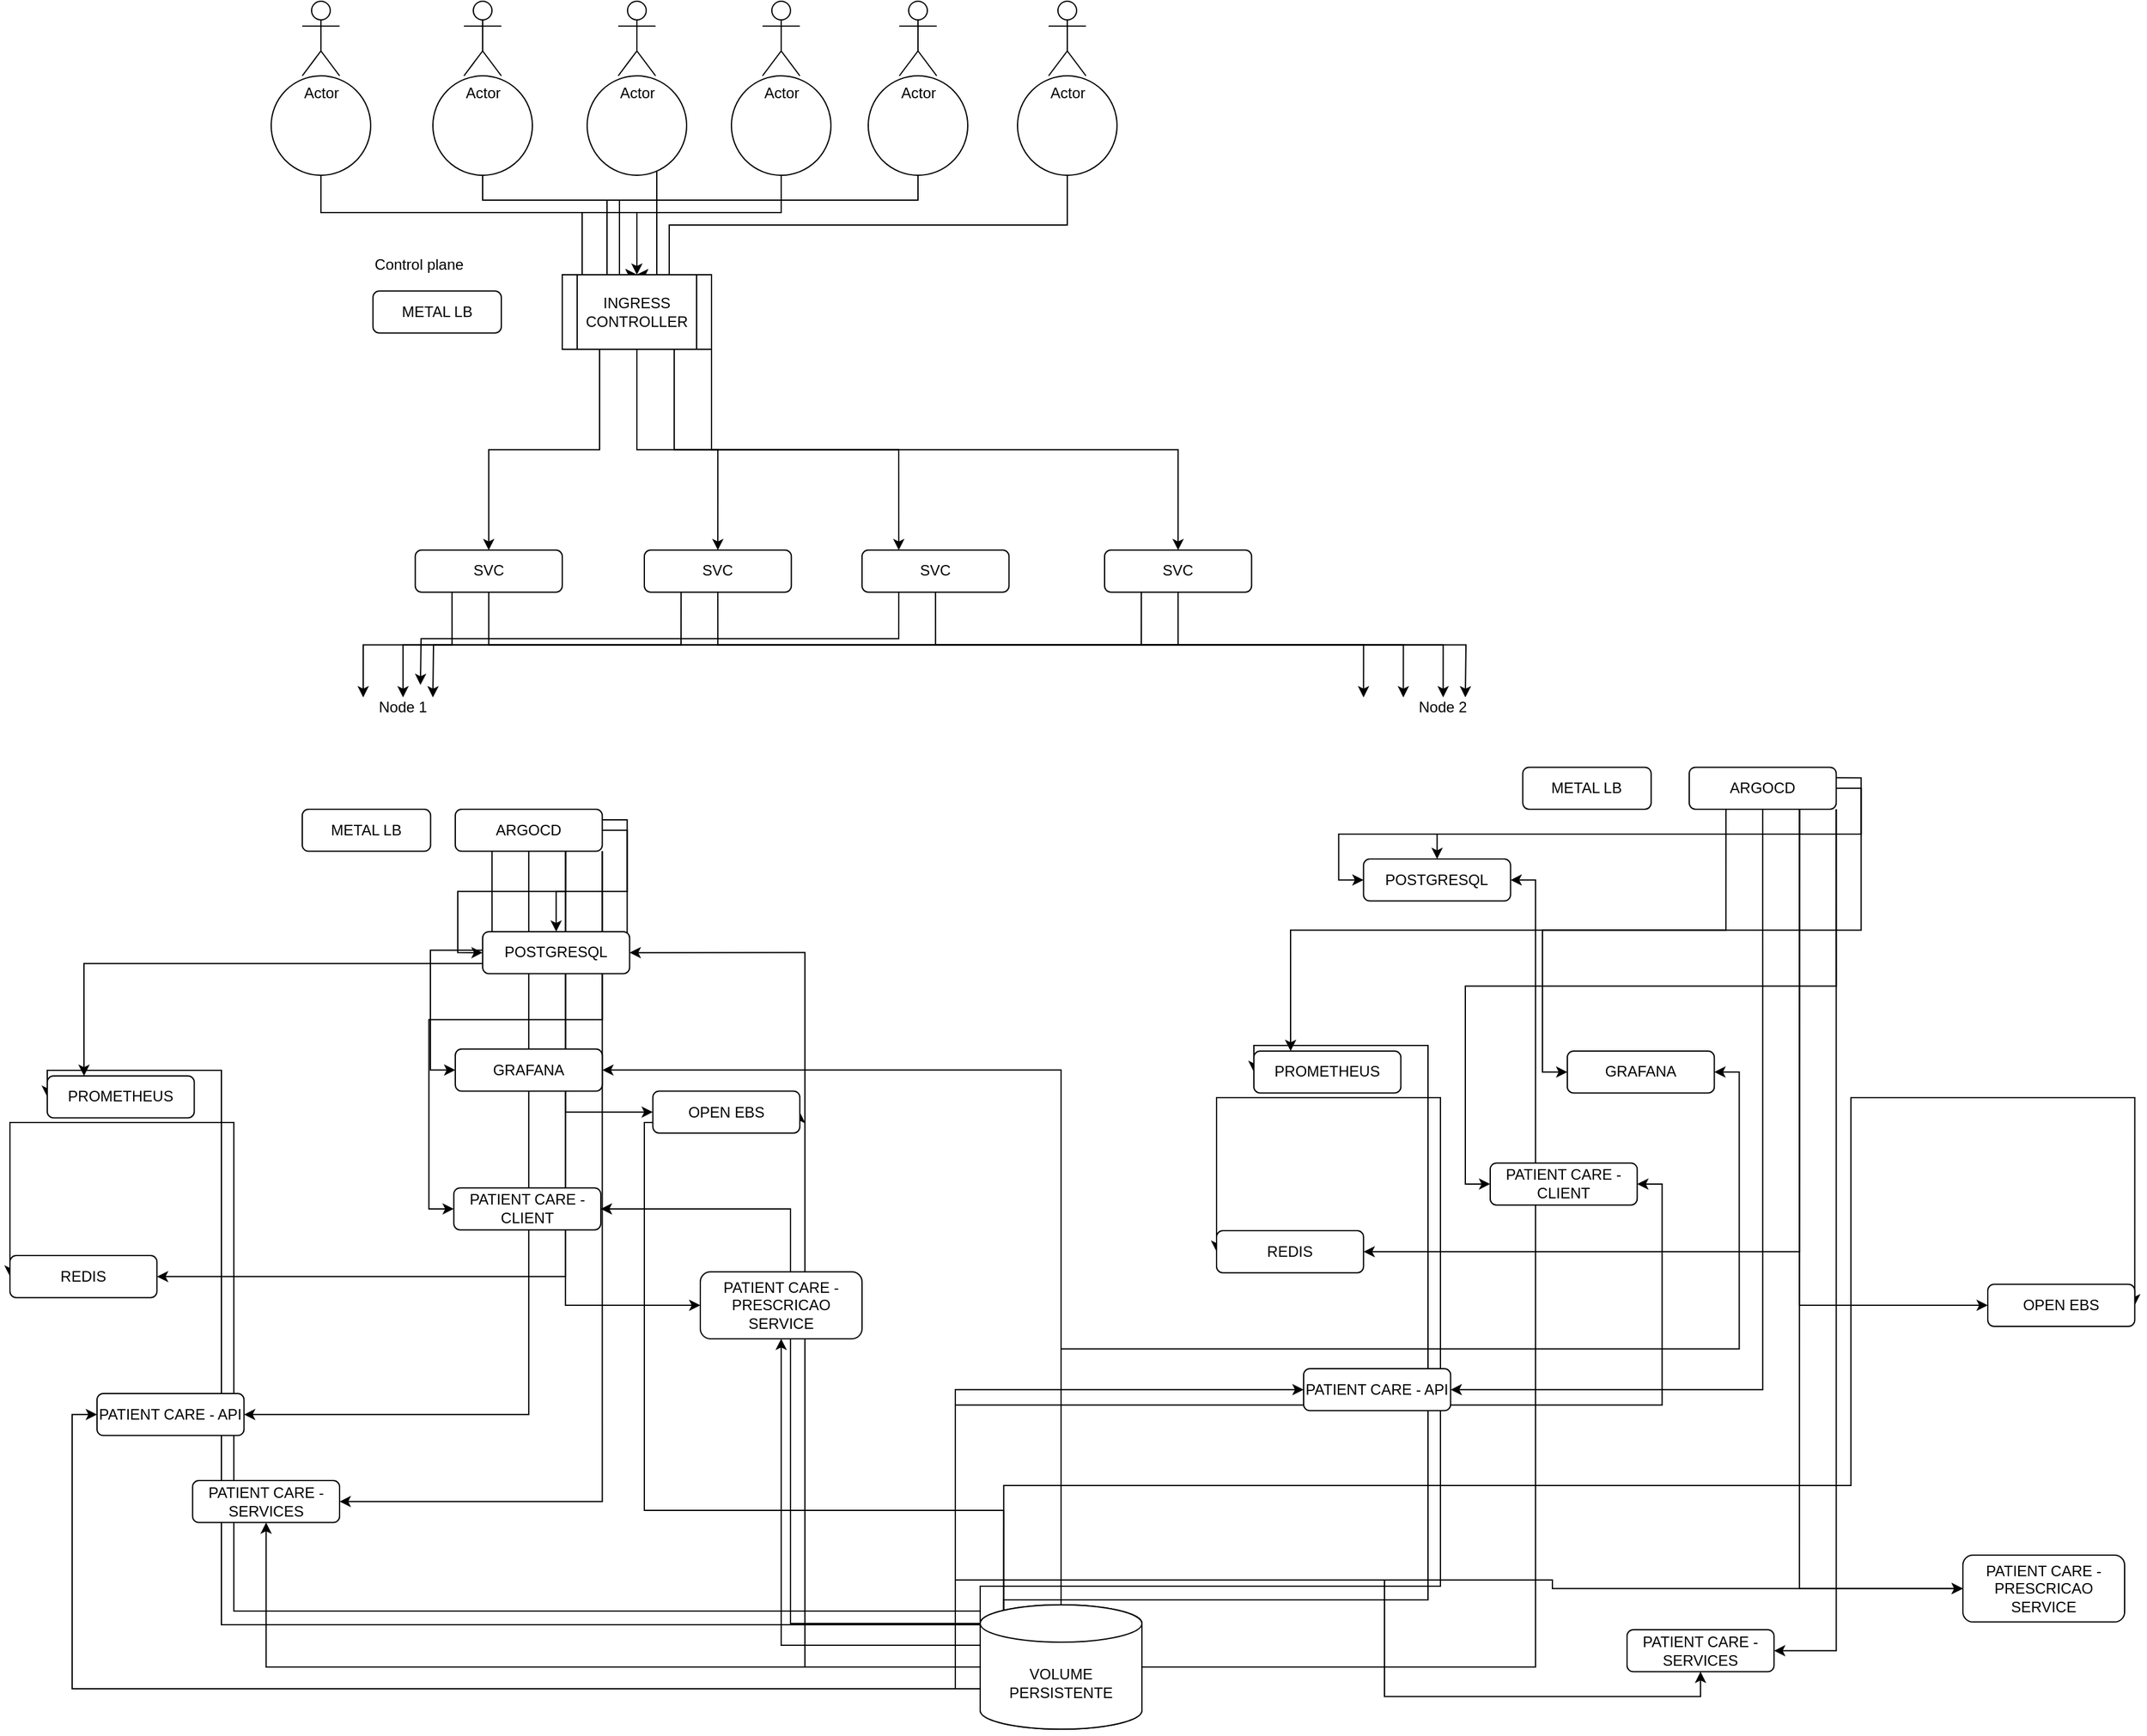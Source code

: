 <mxfile version="20.8.23" type="github">
  <diagram name="Página-1" id="4mrONQsCcR9hquS0WGVj">
    <mxGraphModel dx="2261" dy="1925" grid="1" gridSize="10" guides="1" tooltips="1" connect="1" arrows="1" fold="1" page="1" pageScale="1" pageWidth="827" pageHeight="1169" math="0" shadow="0">
      <root>
        <mxCell id="0" />
        <mxCell id="1" parent="0" />
        <mxCell id="QTGlHq5i6ZovdwPENI3X-23" style="edgeStyle=orthogonalEdgeStyle;rounded=0;orthogonalLoop=1;jettySize=auto;html=1;" parent="1" source="QTGlHq5i6ZovdwPENI3X-11" edge="1">
          <mxGeometry relative="1" as="geometry">
            <mxPoint x="374.0" y="160" as="targetPoint" />
            <Array as="points">
              <mxPoint x="120" y="110" />
              <mxPoint x="374" y="110" />
            </Array>
          </mxGeometry>
        </mxCell>
        <mxCell id="QTGlHq5i6ZovdwPENI3X-11" value="" style="ellipse;whiteSpace=wrap;html=1;aspect=fixed;" parent="1" vertex="1">
          <mxGeometry x="80" width="80" height="80" as="geometry" />
        </mxCell>
        <mxCell id="QTGlHq5i6ZovdwPENI3X-12" value="Actor" style="shape=umlActor;verticalLabelPosition=bottom;verticalAlign=top;html=1;outlineConnect=0;" parent="1" vertex="1">
          <mxGeometry x="105" y="-60" width="30" height="60" as="geometry" />
        </mxCell>
        <mxCell id="QTGlHq5i6ZovdwPENI3X-24" style="edgeStyle=orthogonalEdgeStyle;rounded=0;orthogonalLoop=1;jettySize=auto;html=1;entryX=0.5;entryY=0;entryDx=0;entryDy=0;" parent="1" source="QTGlHq5i6ZovdwPENI3X-13" edge="1">
          <mxGeometry relative="1" as="geometry">
            <mxPoint x="374" y="160" as="targetPoint" />
            <Array as="points">
              <mxPoint x="250" y="100" />
              <mxPoint x="360" y="100" />
              <mxPoint x="360" y="160" />
            </Array>
          </mxGeometry>
        </mxCell>
        <mxCell id="QTGlHq5i6ZovdwPENI3X-13" value="" style="ellipse;whiteSpace=wrap;html=1;aspect=fixed;" parent="1" vertex="1">
          <mxGeometry x="210" width="80" height="80" as="geometry" />
        </mxCell>
        <mxCell id="QTGlHq5i6ZovdwPENI3X-14" value="Actor" style="shape=umlActor;verticalLabelPosition=bottom;verticalAlign=top;html=1;outlineConnect=0;" parent="1" vertex="1">
          <mxGeometry x="235" y="-60" width="30" height="60" as="geometry" />
        </mxCell>
        <mxCell id="QTGlHq5i6ZovdwPENI3X-26" style="edgeStyle=orthogonalEdgeStyle;rounded=0;orthogonalLoop=1;jettySize=auto;html=1;entryX=0.5;entryY=0;entryDx=0;entryDy=0;" parent="1" source="QTGlHq5i6ZovdwPENI3X-15" edge="1">
          <mxGeometry relative="1" as="geometry">
            <mxPoint x="374" y="160" as="targetPoint" />
            <Array as="points">
              <mxPoint x="390" y="160" />
            </Array>
          </mxGeometry>
        </mxCell>
        <mxCell id="QTGlHq5i6ZovdwPENI3X-15" value="" style="ellipse;whiteSpace=wrap;html=1;aspect=fixed;" parent="1" vertex="1">
          <mxGeometry x="334" width="80" height="80" as="geometry" />
        </mxCell>
        <mxCell id="QTGlHq5i6ZovdwPENI3X-16" value="Actor" style="shape=umlActor;verticalLabelPosition=bottom;verticalAlign=top;html=1;outlineConnect=0;" parent="1" vertex="1">
          <mxGeometry x="359" y="-60" width="30" height="60" as="geometry" />
        </mxCell>
        <mxCell id="QTGlHq5i6ZovdwPENI3X-25" style="edgeStyle=orthogonalEdgeStyle;rounded=0;orthogonalLoop=1;jettySize=auto;html=1;entryX=0.5;entryY=0;entryDx=0;entryDy=0;" parent="1" source="QTGlHq5i6ZovdwPENI3X-17" edge="1">
          <mxGeometry relative="1" as="geometry">
            <mxPoint x="374" y="160" as="targetPoint" />
            <Array as="points">
              <mxPoint x="490" y="110" />
              <mxPoint x="330" y="110" />
              <mxPoint x="330" y="160" />
            </Array>
          </mxGeometry>
        </mxCell>
        <mxCell id="QTGlHq5i6ZovdwPENI3X-17" value="" style="ellipse;whiteSpace=wrap;html=1;aspect=fixed;" parent="1" vertex="1">
          <mxGeometry x="450" width="80" height="80" as="geometry" />
        </mxCell>
        <mxCell id="QTGlHq5i6ZovdwPENI3X-18" value="Actor" style="shape=umlActor;verticalLabelPosition=bottom;verticalAlign=top;html=1;outlineConnect=0;" parent="1" vertex="1">
          <mxGeometry x="475" y="-60" width="30" height="60" as="geometry" />
        </mxCell>
        <mxCell id="QTGlHq5i6ZovdwPENI3X-27" style="edgeStyle=orthogonalEdgeStyle;rounded=0;orthogonalLoop=1;jettySize=auto;html=1;" parent="1" source="QTGlHq5i6ZovdwPENI3X-19" edge="1">
          <mxGeometry relative="1" as="geometry">
            <mxPoint x="374.0" y="160" as="targetPoint" />
            <Array as="points">
              <mxPoint x="600" y="100" />
              <mxPoint x="350" y="100" />
              <mxPoint x="350" y="160" />
            </Array>
          </mxGeometry>
        </mxCell>
        <mxCell id="QTGlHq5i6ZovdwPENI3X-19" value="" style="ellipse;whiteSpace=wrap;html=1;aspect=fixed;" parent="1" vertex="1">
          <mxGeometry x="560" width="80" height="80" as="geometry" />
        </mxCell>
        <mxCell id="QTGlHq5i6ZovdwPENI3X-20" value="Actor" style="shape=umlActor;verticalLabelPosition=bottom;verticalAlign=top;html=1;outlineConnect=0;" parent="1" vertex="1">
          <mxGeometry x="585" y="-60" width="30" height="60" as="geometry" />
        </mxCell>
        <mxCell id="QTGlHq5i6ZovdwPENI3X-28" style="edgeStyle=orthogonalEdgeStyle;rounded=0;orthogonalLoop=1;jettySize=auto;html=1;entryX=0.5;entryY=0;entryDx=0;entryDy=0;" parent="1" source="QTGlHq5i6ZovdwPENI3X-21" edge="1">
          <mxGeometry relative="1" as="geometry">
            <mxPoint x="374" y="160" as="targetPoint" />
            <Array as="points">
              <mxPoint x="720" y="120" />
              <mxPoint x="400" y="120" />
              <mxPoint x="400" y="160" />
            </Array>
          </mxGeometry>
        </mxCell>
        <mxCell id="QTGlHq5i6ZovdwPENI3X-21" value="" style="ellipse;whiteSpace=wrap;html=1;aspect=fixed;" parent="1" vertex="1">
          <mxGeometry x="680" width="80" height="80" as="geometry" />
        </mxCell>
        <mxCell id="QTGlHq5i6ZovdwPENI3X-22" value="Actor" style="shape=umlActor;verticalLabelPosition=bottom;verticalAlign=top;html=1;outlineConnect=0;" parent="1" vertex="1">
          <mxGeometry x="705" y="-60" width="30" height="60" as="geometry" />
        </mxCell>
        <mxCell id="a-tByQr6x83hH4t-cleU-102" style="edgeStyle=orthogonalEdgeStyle;rounded=0;orthogonalLoop=1;jettySize=auto;html=1;exitX=0.25;exitY=1;exitDx=0;exitDy=0;" parent="1" source="QTGlHq5i6ZovdwPENI3X-29" target="a-tByQr6x83hH4t-cleU-97" edge="1">
          <mxGeometry relative="1" as="geometry" />
        </mxCell>
        <mxCell id="a-tByQr6x83hH4t-cleU-103" style="edgeStyle=orthogonalEdgeStyle;rounded=0;orthogonalLoop=1;jettySize=auto;html=1;exitX=0.5;exitY=1;exitDx=0;exitDy=0;entryX=0.5;entryY=0;entryDx=0;entryDy=0;" parent="1" source="QTGlHq5i6ZovdwPENI3X-29" target="a-tByQr6x83hH4t-cleU-98" edge="1">
          <mxGeometry relative="1" as="geometry" />
        </mxCell>
        <mxCell id="a-tByQr6x83hH4t-cleU-104" style="edgeStyle=orthogonalEdgeStyle;rounded=0;orthogonalLoop=1;jettySize=auto;html=1;exitX=0.75;exitY=1;exitDx=0;exitDy=0;entryX=0.25;entryY=0;entryDx=0;entryDy=0;" parent="1" source="QTGlHq5i6ZovdwPENI3X-29" target="a-tByQr6x83hH4t-cleU-99" edge="1">
          <mxGeometry relative="1" as="geometry" />
        </mxCell>
        <mxCell id="a-tByQr6x83hH4t-cleU-105" style="edgeStyle=orthogonalEdgeStyle;rounded=0;orthogonalLoop=1;jettySize=auto;html=1;exitX=1;exitY=1;exitDx=0;exitDy=0;entryX=0.5;entryY=0;entryDx=0;entryDy=0;" parent="1" source="QTGlHq5i6ZovdwPENI3X-29" target="a-tByQr6x83hH4t-cleU-100" edge="1">
          <mxGeometry relative="1" as="geometry" />
        </mxCell>
        <mxCell id="QTGlHq5i6ZovdwPENI3X-29" value="INGRESS CONTROLLER" style="shape=process;whiteSpace=wrap;html=1;backgroundOutline=1;" parent="1" vertex="1">
          <mxGeometry x="314" y="160" width="120" height="60" as="geometry" />
        </mxCell>
        <mxCell id="a-tByQr6x83hH4t-cleU-40" style="edgeStyle=orthogonalEdgeStyle;rounded=0;orthogonalLoop=1;jettySize=auto;html=1;exitX=0;exitY=0;exitDx=0;exitDy=32.5;exitPerimeter=0;" parent="1" source="QTGlHq5i6ZovdwPENI3X-36" target="a-tByQr6x83hH4t-cleU-38" edge="1">
          <mxGeometry relative="1" as="geometry" />
        </mxCell>
        <mxCell id="a-tByQr6x83hH4t-cleU-41" style="edgeStyle=orthogonalEdgeStyle;rounded=0;orthogonalLoop=1;jettySize=auto;html=1;exitX=0;exitY=0.5;exitDx=0;exitDy=0;exitPerimeter=0;entryX=0.5;entryY=1;entryDx=0;entryDy=0;" parent="1" source="QTGlHq5i6ZovdwPENI3X-36" target="a-tByQr6x83hH4t-cleU-26" edge="1">
          <mxGeometry relative="1" as="geometry" />
        </mxCell>
        <mxCell id="a-tByQr6x83hH4t-cleU-42" style="edgeStyle=orthogonalEdgeStyle;rounded=0;orthogonalLoop=1;jettySize=auto;html=1;exitX=0;exitY=0;exitDx=0;exitDy=67.5;exitPerimeter=0;entryX=0;entryY=0.5;entryDx=0;entryDy=0;" parent="1" source="QTGlHq5i6ZovdwPENI3X-36" target="a-tByQr6x83hH4t-cleU-24" edge="1">
          <mxGeometry relative="1" as="geometry" />
        </mxCell>
        <mxCell id="a-tByQr6x83hH4t-cleU-43" style="edgeStyle=orthogonalEdgeStyle;rounded=0;orthogonalLoop=1;jettySize=auto;html=1;exitX=0;exitY=1;exitDx=0;exitDy=-15;exitPerimeter=0;entryX=0;entryY=0.5;entryDx=0;entryDy=0;" parent="1" source="QTGlHq5i6ZovdwPENI3X-36" target="a-tByQr6x83hH4t-cleU-22" edge="1">
          <mxGeometry relative="1" as="geometry">
            <Array as="points">
              <mxPoint x="50" y="1235" />
              <mxPoint x="50" y="842" />
            </Array>
          </mxGeometry>
        </mxCell>
        <mxCell id="a-tByQr6x83hH4t-cleU-44" style="edgeStyle=orthogonalEdgeStyle;rounded=0;orthogonalLoop=1;jettySize=auto;html=1;exitX=0.145;exitY=1;exitDx=0;exitDy=-4.35;exitPerimeter=0;entryX=0;entryY=0.5;entryDx=0;entryDy=0;" parent="1" source="QTGlHq5i6ZovdwPENI3X-36" target="a-tByQr6x83hH4t-cleU-20" edge="1">
          <mxGeometry relative="1" as="geometry">
            <Array as="points">
              <mxPoint x="40" y="1246" />
              <mxPoint x="40" y="800" />
            </Array>
          </mxGeometry>
        </mxCell>
        <mxCell id="a-tByQr6x83hH4t-cleU-45" style="edgeStyle=orthogonalEdgeStyle;rounded=0;orthogonalLoop=1;jettySize=auto;html=1;exitX=0;exitY=0;exitDx=0;exitDy=15;exitPerimeter=0;entryX=1;entryY=0.5;entryDx=0;entryDy=0;" parent="1" source="QTGlHq5i6ZovdwPENI3X-36" target="a-tByQr6x83hH4t-cleU-25" edge="1">
          <mxGeometry relative="1" as="geometry" />
        </mxCell>
        <mxCell id="a-tByQr6x83hH4t-cleU-46" style="edgeStyle=orthogonalEdgeStyle;rounded=0;orthogonalLoop=1;jettySize=auto;html=1;exitX=0.145;exitY=0;exitDx=0;exitDy=4.35;exitPerimeter=0;entryX=1;entryY=0.5;entryDx=0;entryDy=0;" parent="1" source="QTGlHq5i6ZovdwPENI3X-36" target="a-tByQr6x83hH4t-cleU-23" edge="1">
          <mxGeometry relative="1" as="geometry">
            <Array as="points">
              <mxPoint x="380" y="1154" />
              <mxPoint x="380" y="842" />
            </Array>
          </mxGeometry>
        </mxCell>
        <mxCell id="a-tByQr6x83hH4t-cleU-47" style="edgeStyle=orthogonalEdgeStyle;rounded=0;orthogonalLoop=1;jettySize=auto;html=1;exitX=0.5;exitY=0;exitDx=0;exitDy=0;exitPerimeter=0;entryX=1;entryY=0.5;entryDx=0;entryDy=0;" parent="1" source="QTGlHq5i6ZovdwPENI3X-36" target="a-tByQr6x83hH4t-cleU-21" edge="1">
          <mxGeometry relative="1" as="geometry" />
        </mxCell>
        <mxCell id="a-tByQr6x83hH4t-cleU-48" style="edgeStyle=orthogonalEdgeStyle;rounded=0;orthogonalLoop=1;jettySize=auto;html=1;entryX=1;entryY=0.5;entryDx=0;entryDy=0;" parent="1" source="QTGlHq5i6ZovdwPENI3X-36" target="a-tByQr6x83hH4t-cleU-19" edge="1">
          <mxGeometry relative="1" as="geometry" />
        </mxCell>
        <mxCell id="QTGlHq5i6ZovdwPENI3X-36" value="VOLUME PERSISTENTE" style="shape=cylinder3;whiteSpace=wrap;html=1;boundedLbl=1;backgroundOutline=1;size=15;" parent="1" vertex="1">
          <mxGeometry x="650" y="1230" width="130" height="100" as="geometry" />
        </mxCell>
        <mxCell id="a-tByQr6x83hH4t-cleU-17" value="Node 1" style="text;html=1;strokeColor=none;fillColor=none;align=center;verticalAlign=middle;whiteSpace=wrap;rounded=0;" parent="1" vertex="1">
          <mxGeometry x="121.98" y="500" width="128.015" height="16.894" as="geometry" />
        </mxCell>
        <mxCell id="a-tByQr6x83hH4t-cleU-49" style="edgeStyle=orthogonalEdgeStyle;rounded=0;orthogonalLoop=1;jettySize=auto;html=1;exitX=0.25;exitY=1;exitDx=0;exitDy=0;entryX=0.25;entryY=0;entryDx=0;entryDy=0;" parent="1" source="a-tByQr6x83hH4t-cleU-18" target="a-tByQr6x83hH4t-cleU-20" edge="1">
          <mxGeometry relative="1" as="geometry" />
        </mxCell>
        <mxCell id="a-tByQr6x83hH4t-cleU-50" style="edgeStyle=orthogonalEdgeStyle;rounded=0;orthogonalLoop=1;jettySize=auto;html=1;exitX=0.75;exitY=1;exitDx=0;exitDy=0;entryX=0;entryY=0.5;entryDx=0;entryDy=0;" parent="1" source="a-tByQr6x83hH4t-cleU-18" target="a-tByQr6x83hH4t-cleU-19" edge="1">
          <mxGeometry relative="1" as="geometry" />
        </mxCell>
        <mxCell id="a-tByQr6x83hH4t-cleU-51" style="edgeStyle=orthogonalEdgeStyle;rounded=0;orthogonalLoop=1;jettySize=auto;html=1;exitX=1;exitY=0.5;exitDx=0;exitDy=0;entryX=0;entryY=0.5;entryDx=0;entryDy=0;" parent="1" source="a-tByQr6x83hH4t-cleU-18" target="a-tByQr6x83hH4t-cleU-21" edge="1">
          <mxGeometry relative="1" as="geometry" />
        </mxCell>
        <mxCell id="a-tByQr6x83hH4t-cleU-52" style="edgeStyle=orthogonalEdgeStyle;rounded=0;orthogonalLoop=1;jettySize=auto;html=1;exitX=0.75;exitY=1;exitDx=0;exitDy=0;entryX=1;entryY=0.5;entryDx=0;entryDy=0;" parent="1" source="a-tByQr6x83hH4t-cleU-18" target="a-tByQr6x83hH4t-cleU-22" edge="1">
          <mxGeometry relative="1" as="geometry" />
        </mxCell>
        <mxCell id="a-tByQr6x83hH4t-cleU-53" style="edgeStyle=orthogonalEdgeStyle;rounded=0;orthogonalLoop=1;jettySize=auto;html=1;exitX=0.5;exitY=1;exitDx=0;exitDy=0;entryX=1;entryY=0.5;entryDx=0;entryDy=0;" parent="1" source="a-tByQr6x83hH4t-cleU-18" target="a-tByQr6x83hH4t-cleU-24" edge="1">
          <mxGeometry relative="1" as="geometry" />
        </mxCell>
        <mxCell id="a-tByQr6x83hH4t-cleU-54" style="edgeStyle=orthogonalEdgeStyle;rounded=0;orthogonalLoop=1;jettySize=auto;html=1;exitX=1;exitY=1;exitDx=0;exitDy=0;entryX=1;entryY=0.5;entryDx=0;entryDy=0;" parent="1" source="a-tByQr6x83hH4t-cleU-18" target="a-tByQr6x83hH4t-cleU-26" edge="1">
          <mxGeometry relative="1" as="geometry" />
        </mxCell>
        <mxCell id="a-tByQr6x83hH4t-cleU-58" style="edgeStyle=orthogonalEdgeStyle;rounded=0;orthogonalLoop=1;jettySize=auto;html=1;exitX=1;exitY=0.25;exitDx=0;exitDy=0;" parent="1" source="a-tByQr6x83hH4t-cleU-18" target="a-tByQr6x83hH4t-cleU-19" edge="1">
          <mxGeometry relative="1" as="geometry" />
        </mxCell>
        <mxCell id="a-tByQr6x83hH4t-cleU-59" style="edgeStyle=orthogonalEdgeStyle;rounded=0;orthogonalLoop=1;jettySize=auto;html=1;exitX=0.75;exitY=1;exitDx=0;exitDy=0;entryX=0;entryY=0.5;entryDx=0;entryDy=0;" parent="1" source="a-tByQr6x83hH4t-cleU-18" target="a-tByQr6x83hH4t-cleU-23" edge="1">
          <mxGeometry relative="1" as="geometry" />
        </mxCell>
        <mxCell id="a-tByQr6x83hH4t-cleU-60" style="edgeStyle=orthogonalEdgeStyle;rounded=0;orthogonalLoop=1;jettySize=auto;html=1;exitX=1;exitY=1;exitDx=0;exitDy=0;entryX=0;entryY=0.5;entryDx=0;entryDy=0;" parent="1" source="a-tByQr6x83hH4t-cleU-18" target="a-tByQr6x83hH4t-cleU-25" edge="1">
          <mxGeometry relative="1" as="geometry" />
        </mxCell>
        <mxCell id="a-tByQr6x83hH4t-cleU-61" style="edgeStyle=orthogonalEdgeStyle;rounded=0;orthogonalLoop=1;jettySize=auto;html=1;exitX=0.75;exitY=1;exitDx=0;exitDy=0;entryX=0;entryY=0.5;entryDx=0;entryDy=0;" parent="1" source="a-tByQr6x83hH4t-cleU-18" target="a-tByQr6x83hH4t-cleU-38" edge="1">
          <mxGeometry relative="1" as="geometry" />
        </mxCell>
        <mxCell id="a-tByQr6x83hH4t-cleU-18" value="ARGOCD" style="rounded=1;whiteSpace=wrap;html=1;rotation=0;" parent="1" vertex="1">
          <mxGeometry x="228.018" y="590.004" width="118.168" height="33.788" as="geometry" />
        </mxCell>
        <mxCell id="a-tByQr6x83hH4t-cleU-19" value="POSTGRESQL" style="rounded=1;whiteSpace=wrap;html=1;rotation=0;" parent="1" vertex="1">
          <mxGeometry x="249.998" y="688.444" width="118.168" height="33.788" as="geometry" />
        </mxCell>
        <mxCell id="a-tByQr6x83hH4t-cleU-20" value="PROMETHEUS" style="rounded=1;whiteSpace=wrap;html=1;rotation=0;" parent="1" vertex="1">
          <mxGeometry x="-100.002" y="804.478" width="118.168" height="33.788" as="geometry" />
        </mxCell>
        <mxCell id="a-tByQr6x83hH4t-cleU-21" value="GRAFANA" style="rounded=1;whiteSpace=wrap;html=1;rotation=0;" parent="1" vertex="1">
          <mxGeometry x="228.018" y="782.918" width="118.168" height="33.788" as="geometry" />
        </mxCell>
        <mxCell id="a-tByQr6x83hH4t-cleU-22" value="REDIS" style="rounded=1;whiteSpace=wrap;html=1;rotation=0;" parent="1" vertex="1">
          <mxGeometry x="-130.002" y="949.043" width="118.168" height="33.788" as="geometry" />
        </mxCell>
        <mxCell id="a-tByQr6x83hH4t-cleU-23" value="OPEN EBS" style="rounded=1;whiteSpace=wrap;html=1;rotation=0;" parent="1" vertex="1">
          <mxGeometry x="386.828" y="816.703" width="118.168" height="33.788" as="geometry" />
        </mxCell>
        <mxCell id="a-tByQr6x83hH4t-cleU-24" value="PATIENT CARE - API" style="rounded=1;whiteSpace=wrap;html=1;rotation=0;" parent="1" vertex="1">
          <mxGeometry x="-60.002" y="1060.003" width="118.168" height="33.788" as="geometry" />
        </mxCell>
        <mxCell id="a-tByQr6x83hH4t-cleU-25" value="PATIENT CARE - CLIENT" style="rounded=1;whiteSpace=wrap;html=1;rotation=0;" parent="1" vertex="1">
          <mxGeometry x="226.828" y="894.573" width="118.168" height="33.788" as="geometry" />
        </mxCell>
        <mxCell id="a-tByQr6x83hH4t-cleU-26" value="PATIENT CARE - SERVICES" style="rounded=1;whiteSpace=wrap;html=1;rotation=0;" parent="1" vertex="1">
          <mxGeometry x="16.828" y="1130.003" width="118.168" height="33.788" as="geometry" />
        </mxCell>
        <mxCell id="a-tByQr6x83hH4t-cleU-28" value="Node 2" style="text;html=1;strokeColor=none;fillColor=none;align=center;verticalAlign=middle;whiteSpace=wrap;rounded=0;" parent="1" vertex="1">
          <mxGeometry x="958.17" y="500" width="128.015" height="16.894" as="geometry" />
        </mxCell>
        <mxCell id="a-tByQr6x83hH4t-cleU-38" value="PATIENT CARE - PRESCRICAO SERVICE" style="rounded=1;whiteSpace=wrap;html=1;rotation=0;" parent="1" vertex="1">
          <mxGeometry x="425" y="962.15" width="130" height="53.79" as="geometry" />
        </mxCell>
        <mxCell id="a-tByQr6x83hH4t-cleU-63" style="edgeStyle=orthogonalEdgeStyle;rounded=0;orthogonalLoop=1;jettySize=auto;html=1;exitX=0;exitY=0;exitDx=0;exitDy=32.5;exitPerimeter=0;" parent="1" source="a-tByQr6x83hH4t-cleU-72" target="a-tByQr6x83hH4t-cleU-92" edge="1">
          <mxGeometry relative="1" as="geometry" />
        </mxCell>
        <mxCell id="a-tByQr6x83hH4t-cleU-64" style="edgeStyle=orthogonalEdgeStyle;rounded=0;orthogonalLoop=1;jettySize=auto;html=1;exitX=0;exitY=0.5;exitDx=0;exitDy=0;exitPerimeter=0;entryX=0.5;entryY=1;entryDx=0;entryDy=0;" parent="1" source="a-tByQr6x83hH4t-cleU-72" target="a-tByQr6x83hH4t-cleU-91" edge="1">
          <mxGeometry relative="1" as="geometry" />
        </mxCell>
        <mxCell id="a-tByQr6x83hH4t-cleU-65" style="edgeStyle=orthogonalEdgeStyle;rounded=0;orthogonalLoop=1;jettySize=auto;html=1;exitX=0;exitY=0;exitDx=0;exitDy=67.5;exitPerimeter=0;entryX=0;entryY=0.5;entryDx=0;entryDy=0;" parent="1" source="a-tByQr6x83hH4t-cleU-72" target="a-tByQr6x83hH4t-cleU-89" edge="1">
          <mxGeometry relative="1" as="geometry" />
        </mxCell>
        <mxCell id="a-tByQr6x83hH4t-cleU-66" style="edgeStyle=orthogonalEdgeStyle;rounded=0;orthogonalLoop=1;jettySize=auto;html=1;exitX=0;exitY=1;exitDx=0;exitDy=-15;exitPerimeter=0;entryX=0;entryY=0.5;entryDx=0;entryDy=0;" parent="1" source="a-tByQr6x83hH4t-cleU-72" target="a-tByQr6x83hH4t-cleU-87" edge="1">
          <mxGeometry relative="1" as="geometry">
            <Array as="points">
              <mxPoint x="1020" y="1215" />
              <mxPoint x="1020" y="822" />
            </Array>
          </mxGeometry>
        </mxCell>
        <mxCell id="a-tByQr6x83hH4t-cleU-67" style="edgeStyle=orthogonalEdgeStyle;rounded=0;orthogonalLoop=1;jettySize=auto;html=1;exitX=0.145;exitY=1;exitDx=0;exitDy=-4.35;exitPerimeter=0;entryX=0;entryY=0.5;entryDx=0;entryDy=0;" parent="1" source="a-tByQr6x83hH4t-cleU-72" target="a-tByQr6x83hH4t-cleU-85" edge="1">
          <mxGeometry relative="1" as="geometry">
            <Array as="points">
              <mxPoint x="1010" y="1226" />
              <mxPoint x="1010" y="780" />
            </Array>
          </mxGeometry>
        </mxCell>
        <mxCell id="a-tByQr6x83hH4t-cleU-68" style="edgeStyle=orthogonalEdgeStyle;rounded=0;orthogonalLoop=1;jettySize=auto;html=1;exitX=0;exitY=0;exitDx=0;exitDy=15;exitPerimeter=0;entryX=1;entryY=0.5;entryDx=0;entryDy=0;" parent="1" source="a-tByQr6x83hH4t-cleU-72" target="a-tByQr6x83hH4t-cleU-90" edge="1">
          <mxGeometry relative="1" as="geometry" />
        </mxCell>
        <mxCell id="a-tByQr6x83hH4t-cleU-69" style="edgeStyle=orthogonalEdgeStyle;rounded=0;orthogonalLoop=1;jettySize=auto;html=1;exitX=0.145;exitY=0;exitDx=0;exitDy=4.35;exitPerimeter=0;entryX=1;entryY=0.5;entryDx=0;entryDy=0;" parent="1" source="a-tByQr6x83hH4t-cleU-72" target="a-tByQr6x83hH4t-cleU-88" edge="1">
          <mxGeometry relative="1" as="geometry">
            <Array as="points">
              <mxPoint x="1350" y="1134" />
              <mxPoint x="1350" y="822" />
            </Array>
          </mxGeometry>
        </mxCell>
        <mxCell id="a-tByQr6x83hH4t-cleU-70" style="edgeStyle=orthogonalEdgeStyle;rounded=0;orthogonalLoop=1;jettySize=auto;html=1;exitX=0.5;exitY=0;exitDx=0;exitDy=0;exitPerimeter=0;entryX=1;entryY=0.5;entryDx=0;entryDy=0;" parent="1" source="a-tByQr6x83hH4t-cleU-72" target="a-tByQr6x83hH4t-cleU-86" edge="1">
          <mxGeometry relative="1" as="geometry" />
        </mxCell>
        <mxCell id="a-tByQr6x83hH4t-cleU-71" style="edgeStyle=orthogonalEdgeStyle;rounded=0;orthogonalLoop=1;jettySize=auto;html=1;entryX=1;entryY=0.5;entryDx=0;entryDy=0;" parent="1" source="a-tByQr6x83hH4t-cleU-72" target="a-tByQr6x83hH4t-cleU-84" edge="1">
          <mxGeometry relative="1" as="geometry" />
        </mxCell>
        <mxCell id="a-tByQr6x83hH4t-cleU-72" value="VOLUME PERSISTENTE" style="shape=cylinder3;whiteSpace=wrap;html=1;boundedLbl=1;backgroundOutline=1;size=15;" parent="1" vertex="1">
          <mxGeometry x="650" y="1230" width="130" height="100" as="geometry" />
        </mxCell>
        <mxCell id="a-tByQr6x83hH4t-cleU-73" style="edgeStyle=orthogonalEdgeStyle;rounded=0;orthogonalLoop=1;jettySize=auto;html=1;exitX=0.25;exitY=1;exitDx=0;exitDy=0;entryX=0.25;entryY=0;entryDx=0;entryDy=0;" parent="1" source="a-tByQr6x83hH4t-cleU-83" target="a-tByQr6x83hH4t-cleU-85" edge="1">
          <mxGeometry relative="1" as="geometry" />
        </mxCell>
        <mxCell id="a-tByQr6x83hH4t-cleU-74" style="edgeStyle=orthogonalEdgeStyle;rounded=0;orthogonalLoop=1;jettySize=auto;html=1;exitX=0.75;exitY=1;exitDx=0;exitDy=0;entryX=0;entryY=0.5;entryDx=0;entryDy=0;" parent="1" source="a-tByQr6x83hH4t-cleU-83" target="a-tByQr6x83hH4t-cleU-84" edge="1">
          <mxGeometry relative="1" as="geometry" />
        </mxCell>
        <mxCell id="a-tByQr6x83hH4t-cleU-75" style="edgeStyle=orthogonalEdgeStyle;rounded=0;orthogonalLoop=1;jettySize=auto;html=1;exitX=1;exitY=0.5;exitDx=0;exitDy=0;entryX=0;entryY=0.5;entryDx=0;entryDy=0;" parent="1" source="a-tByQr6x83hH4t-cleU-83" target="a-tByQr6x83hH4t-cleU-86" edge="1">
          <mxGeometry relative="1" as="geometry" />
        </mxCell>
        <mxCell id="a-tByQr6x83hH4t-cleU-76" style="edgeStyle=orthogonalEdgeStyle;rounded=0;orthogonalLoop=1;jettySize=auto;html=1;exitX=0.75;exitY=1;exitDx=0;exitDy=0;entryX=1;entryY=0.5;entryDx=0;entryDy=0;" parent="1" source="a-tByQr6x83hH4t-cleU-83" target="a-tByQr6x83hH4t-cleU-87" edge="1">
          <mxGeometry relative="1" as="geometry" />
        </mxCell>
        <mxCell id="a-tByQr6x83hH4t-cleU-77" style="edgeStyle=orthogonalEdgeStyle;rounded=0;orthogonalLoop=1;jettySize=auto;html=1;exitX=0.5;exitY=1;exitDx=0;exitDy=0;entryX=1;entryY=0.5;entryDx=0;entryDy=0;" parent="1" source="a-tByQr6x83hH4t-cleU-83" target="a-tByQr6x83hH4t-cleU-89" edge="1">
          <mxGeometry relative="1" as="geometry" />
        </mxCell>
        <mxCell id="a-tByQr6x83hH4t-cleU-78" style="edgeStyle=orthogonalEdgeStyle;rounded=0;orthogonalLoop=1;jettySize=auto;html=1;exitX=1;exitY=1;exitDx=0;exitDy=0;entryX=1;entryY=0.5;entryDx=0;entryDy=0;" parent="1" source="a-tByQr6x83hH4t-cleU-83" target="a-tByQr6x83hH4t-cleU-91" edge="1">
          <mxGeometry relative="1" as="geometry" />
        </mxCell>
        <mxCell id="a-tByQr6x83hH4t-cleU-79" style="edgeStyle=orthogonalEdgeStyle;rounded=0;orthogonalLoop=1;jettySize=auto;html=1;exitX=1;exitY=0.25;exitDx=0;exitDy=0;" parent="1" source="a-tByQr6x83hH4t-cleU-83" target="a-tByQr6x83hH4t-cleU-84" edge="1">
          <mxGeometry relative="1" as="geometry" />
        </mxCell>
        <mxCell id="a-tByQr6x83hH4t-cleU-80" style="edgeStyle=orthogonalEdgeStyle;rounded=0;orthogonalLoop=1;jettySize=auto;html=1;exitX=0.75;exitY=1;exitDx=0;exitDy=0;entryX=0;entryY=0.5;entryDx=0;entryDy=0;" parent="1" source="a-tByQr6x83hH4t-cleU-83" target="a-tByQr6x83hH4t-cleU-88" edge="1">
          <mxGeometry relative="1" as="geometry" />
        </mxCell>
        <mxCell id="a-tByQr6x83hH4t-cleU-81" style="edgeStyle=orthogonalEdgeStyle;rounded=0;orthogonalLoop=1;jettySize=auto;html=1;exitX=1;exitY=1;exitDx=0;exitDy=0;entryX=0;entryY=0.5;entryDx=0;entryDy=0;" parent="1" source="a-tByQr6x83hH4t-cleU-83" target="a-tByQr6x83hH4t-cleU-90" edge="1">
          <mxGeometry relative="1" as="geometry" />
        </mxCell>
        <mxCell id="a-tByQr6x83hH4t-cleU-82" style="edgeStyle=orthogonalEdgeStyle;rounded=0;orthogonalLoop=1;jettySize=auto;html=1;exitX=0.75;exitY=1;exitDx=0;exitDy=0;entryX=0;entryY=0.5;entryDx=0;entryDy=0;" parent="1" source="a-tByQr6x83hH4t-cleU-83" target="a-tByQr6x83hH4t-cleU-92" edge="1">
          <mxGeometry relative="1" as="geometry" />
        </mxCell>
        <mxCell id="a-tByQr6x83hH4t-cleU-83" value="ARGOCD" style="rounded=1;whiteSpace=wrap;html=1;rotation=0;" parent="1" vertex="1">
          <mxGeometry x="1219.998" y="556.214" width="118.168" height="33.788" as="geometry" />
        </mxCell>
        <mxCell id="a-tByQr6x83hH4t-cleU-84" value="POSTGRESQL" style="rounded=1;whiteSpace=wrap;html=1;rotation=0;" parent="1" vertex="1">
          <mxGeometry x="958.168" y="630.004" width="118.168" height="33.788" as="geometry" />
        </mxCell>
        <mxCell id="a-tByQr6x83hH4t-cleU-85" value="PROMETHEUS" style="rounded=1;whiteSpace=wrap;html=1;rotation=0;" parent="1" vertex="1">
          <mxGeometry x="869.998" y="784.478" width="118.168" height="33.788" as="geometry" />
        </mxCell>
        <mxCell id="a-tByQr6x83hH4t-cleU-86" value="GRAFANA" style="rounded=1;whiteSpace=wrap;html=1;rotation=0;" parent="1" vertex="1">
          <mxGeometry x="1121.998" y="784.478" width="118.168" height="33.788" as="geometry" />
        </mxCell>
        <mxCell id="a-tByQr6x83hH4t-cleU-87" value="REDIS" style="rounded=1;whiteSpace=wrap;html=1;rotation=0;" parent="1" vertex="1">
          <mxGeometry x="839.998" y="929.043" width="118.168" height="33.788" as="geometry" />
        </mxCell>
        <mxCell id="a-tByQr6x83hH4t-cleU-88" value="OPEN EBS" style="rounded=1;whiteSpace=wrap;html=1;rotation=0;" parent="1" vertex="1">
          <mxGeometry x="1459.998" y="972.153" width="118.168" height="33.788" as="geometry" />
        </mxCell>
        <mxCell id="a-tByQr6x83hH4t-cleU-89" value="PATIENT CARE - API" style="rounded=1;whiteSpace=wrap;html=1;rotation=0;" parent="1" vertex="1">
          <mxGeometry x="909.998" y="1040.003" width="118.168" height="33.788" as="geometry" />
        </mxCell>
        <mxCell id="a-tByQr6x83hH4t-cleU-90" value="PATIENT CARE - CLIENT" style="rounded=1;whiteSpace=wrap;html=1;rotation=0;" parent="1" vertex="1">
          <mxGeometry x="1059.998" y="874.573" width="118.168" height="33.788" as="geometry" />
        </mxCell>
        <mxCell id="a-tByQr6x83hH4t-cleU-91" value="PATIENT CARE - SERVICES" style="rounded=1;whiteSpace=wrap;html=1;rotation=0;" parent="1" vertex="1">
          <mxGeometry x="1169.998" y="1250.003" width="118.168" height="33.788" as="geometry" />
        </mxCell>
        <mxCell id="a-tByQr6x83hH4t-cleU-92" value="PATIENT CARE - PRESCRICAO SERVICE" style="rounded=1;whiteSpace=wrap;html=1;rotation=0;" parent="1" vertex="1">
          <mxGeometry x="1440" y="1190" width="130" height="53.79" as="geometry" />
        </mxCell>
        <mxCell id="a-tByQr6x83hH4t-cleU-106" style="edgeStyle=orthogonalEdgeStyle;rounded=0;orthogonalLoop=1;jettySize=auto;html=1;exitX=0.25;exitY=1;exitDx=0;exitDy=0;entryX=0.25;entryY=0;entryDx=0;entryDy=0;" parent="1" source="a-tByQr6x83hH4t-cleU-97" target="a-tByQr6x83hH4t-cleU-17" edge="1">
          <mxGeometry relative="1" as="geometry" />
        </mxCell>
        <mxCell id="a-tByQr6x83hH4t-cleU-114" style="edgeStyle=orthogonalEdgeStyle;rounded=0;orthogonalLoop=1;jettySize=auto;html=1;exitX=0.5;exitY=1;exitDx=0;exitDy=0;entryX=0;entryY=0;entryDx=0;entryDy=0;" parent="1" source="a-tByQr6x83hH4t-cleU-97" target="a-tByQr6x83hH4t-cleU-28" edge="1">
          <mxGeometry relative="1" as="geometry" />
        </mxCell>
        <mxCell id="a-tByQr6x83hH4t-cleU-97" value="SVC" style="rounded=1;whiteSpace=wrap;html=1;rotation=0;" parent="1" vertex="1">
          <mxGeometry x="195.828" y="381.554" width="118.168" height="33.788" as="geometry" />
        </mxCell>
        <mxCell id="a-tByQr6x83hH4t-cleU-108" style="edgeStyle=orthogonalEdgeStyle;rounded=0;orthogonalLoop=1;jettySize=auto;html=1;exitX=0.25;exitY=1;exitDx=0;exitDy=0;" parent="1" source="a-tByQr6x83hH4t-cleU-98" target="a-tByQr6x83hH4t-cleU-17" edge="1">
          <mxGeometry relative="1" as="geometry" />
        </mxCell>
        <mxCell id="a-tByQr6x83hH4t-cleU-111" style="edgeStyle=orthogonalEdgeStyle;rounded=0;orthogonalLoop=1;jettySize=auto;html=1;exitX=0.5;exitY=1;exitDx=0;exitDy=0;entryX=0.25;entryY=0;entryDx=0;entryDy=0;" parent="1" source="a-tByQr6x83hH4t-cleU-98" target="a-tByQr6x83hH4t-cleU-28" edge="1">
          <mxGeometry relative="1" as="geometry" />
        </mxCell>
        <mxCell id="a-tByQr6x83hH4t-cleU-98" value="SVC" style="rounded=1;whiteSpace=wrap;html=1;rotation=0;" parent="1" vertex="1">
          <mxGeometry x="379.998" y="381.554" width="118.168" height="33.788" as="geometry" />
        </mxCell>
        <mxCell id="a-tByQr6x83hH4t-cleU-109" style="edgeStyle=orthogonalEdgeStyle;rounded=0;orthogonalLoop=1;jettySize=auto;html=1;exitX=0.25;exitY=1;exitDx=0;exitDy=0;" parent="1" source="a-tByQr6x83hH4t-cleU-99" edge="1">
          <mxGeometry relative="1" as="geometry">
            <mxPoint x="200.0" y="490" as="targetPoint" />
          </mxGeometry>
        </mxCell>
        <mxCell id="a-tByQr6x83hH4t-cleU-112" style="edgeStyle=orthogonalEdgeStyle;rounded=0;orthogonalLoop=1;jettySize=auto;html=1;exitX=0.5;exitY=1;exitDx=0;exitDy=0;entryX=0.5;entryY=0;entryDx=0;entryDy=0;" parent="1" source="a-tByQr6x83hH4t-cleU-99" target="a-tByQr6x83hH4t-cleU-28" edge="1">
          <mxGeometry relative="1" as="geometry" />
        </mxCell>
        <mxCell id="a-tByQr6x83hH4t-cleU-99" value="SVC" style="rounded=1;whiteSpace=wrap;html=1;rotation=0;" parent="1" vertex="1">
          <mxGeometry x="554.998" y="381.554" width="118.168" height="33.788" as="geometry" />
        </mxCell>
        <mxCell id="a-tByQr6x83hH4t-cleU-110" style="edgeStyle=orthogonalEdgeStyle;rounded=0;orthogonalLoop=1;jettySize=auto;html=1;exitX=0.5;exitY=1;exitDx=0;exitDy=0;" parent="1" source="a-tByQr6x83hH4t-cleU-100" edge="1">
          <mxGeometry relative="1" as="geometry">
            <mxPoint x="210.0" y="500" as="targetPoint" />
          </mxGeometry>
        </mxCell>
        <mxCell id="a-tByQr6x83hH4t-cleU-113" style="edgeStyle=orthogonalEdgeStyle;rounded=0;orthogonalLoop=1;jettySize=auto;html=1;exitX=0.25;exitY=1;exitDx=0;exitDy=0;" parent="1" source="a-tByQr6x83hH4t-cleU-100" edge="1">
          <mxGeometry relative="1" as="geometry">
            <mxPoint x="1040.0" y="500" as="targetPoint" />
          </mxGeometry>
        </mxCell>
        <mxCell id="a-tByQr6x83hH4t-cleU-100" value="SVC" style="rounded=1;whiteSpace=wrap;html=1;rotation=0;" parent="1" vertex="1">
          <mxGeometry x="749.998" y="381.554" width="118.168" height="33.788" as="geometry" />
        </mxCell>
        <mxCell id="8La9OSW8fpzCkvyKs-b4-1" value="Control plane" style="text;html=1;strokeColor=none;fillColor=none;align=center;verticalAlign=middle;whiteSpace=wrap;rounded=0;" vertex="1" parent="1">
          <mxGeometry x="135.0" y="143.11" width="128.015" height="16.894" as="geometry" />
        </mxCell>
        <mxCell id="8La9OSW8fpzCkvyKs-b4-2" value="METAL LB" style="rounded=1;whiteSpace=wrap;html=1;rotation=0;" vertex="1" parent="1">
          <mxGeometry x="161.83" y="173.11" width="103.17" height="33.79" as="geometry" />
        </mxCell>
        <mxCell id="8La9OSW8fpzCkvyKs-b4-3" value="METAL LB" style="rounded=1;whiteSpace=wrap;html=1;rotation=0;" vertex="1" parent="1">
          <mxGeometry x="105.0" y="590" width="103.17" height="33.79" as="geometry" />
        </mxCell>
        <mxCell id="8La9OSW8fpzCkvyKs-b4-4" value="METAL LB" style="rounded=1;whiteSpace=wrap;html=1;rotation=0;" vertex="1" parent="1">
          <mxGeometry x="1086.19" y="556.21" width="103.17" height="33.79" as="geometry" />
        </mxCell>
      </root>
    </mxGraphModel>
  </diagram>
</mxfile>
